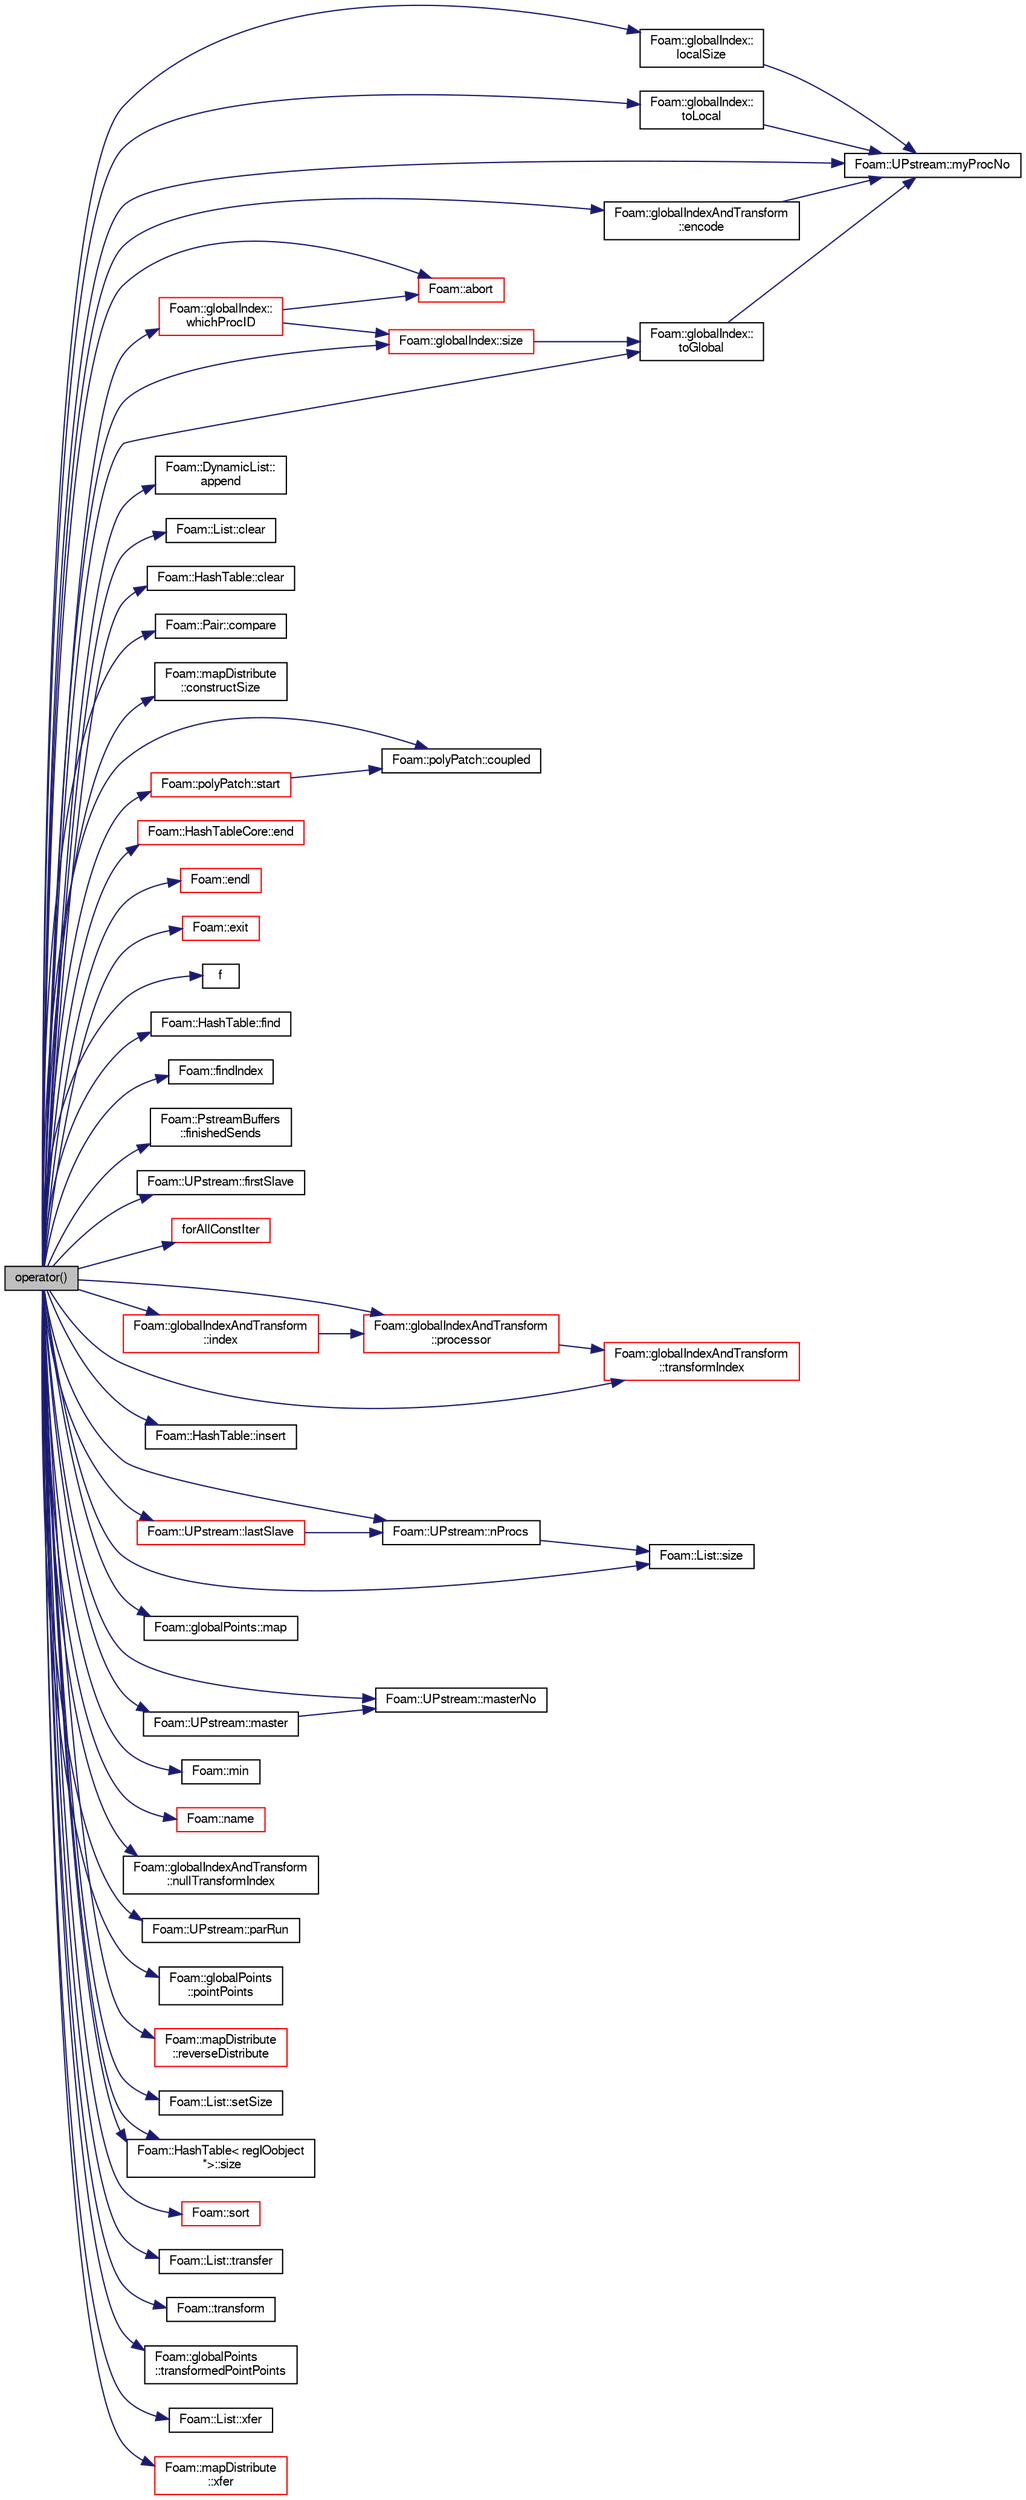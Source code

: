 digraph "operator()"
{
  bgcolor="transparent";
  edge [fontname="FreeSans",fontsize="10",labelfontname="FreeSans",labelfontsize="10"];
  node [fontname="FreeSans",fontsize="10",shape=record];
  rankdir="LR";
  Node113 [label="operator()",height=0.2,width=0.4,color="black", fillcolor="grey75", style="filled", fontcolor="black"];
  Node113 -> Node114 [color="midnightblue",fontsize="10",style="solid",fontname="FreeSans"];
  Node114 [label="Foam::abort",height=0.2,width=0.4,color="red",URL="$a21124.html#a447107a607d03e417307c203fa5fb44b"];
  Node113 -> Node157 [color="midnightblue",fontsize="10",style="solid",fontname="FreeSans"];
  Node157 [label="Foam::DynamicList::\lappend",height=0.2,width=0.4,color="black",URL="$a25890.html#a7b67b42af715604376ad63a681dee6d8",tooltip="Append an element at the end of the list. "];
  Node113 -> Node158 [color="midnightblue",fontsize="10",style="solid",fontname="FreeSans"];
  Node158 [label="Foam::List::clear",height=0.2,width=0.4,color="black",URL="$a25694.html#ac8bb3912a3ce86b15842e79d0b421204",tooltip="Clear the list, i.e. set size to zero. "];
  Node113 -> Node159 [color="midnightblue",fontsize="10",style="solid",fontname="FreeSans"];
  Node159 [label="Foam::HashTable::clear",height=0.2,width=0.4,color="black",URL="$a25702.html#ac8bb3912a3ce86b15842e79d0b421204",tooltip="Clear all entries from table. "];
  Node113 -> Node160 [color="midnightblue",fontsize="10",style="solid",fontname="FreeSans"];
  Node160 [label="Foam::Pair::compare",height=0.2,width=0.4,color="black",URL="$a27638.html#abe7cde09024876fed088a4ab4a1e6551",tooltip="Compare Pairs. "];
  Node113 -> Node161 [color="midnightblue",fontsize="10",style="solid",fontname="FreeSans"];
  Node161 [label="Foam::mapDistribute\l::constructSize",height=0.2,width=0.4,color="black",URL="$a27362.html#aafa5c5eaac08986c309d43bb80c2ab1f",tooltip="Constructed data size. "];
  Node113 -> Node162 [color="midnightblue",fontsize="10",style="solid",fontname="FreeSans"];
  Node162 [label="Foam::polyPatch::coupled",height=0.2,width=0.4,color="black",URL="$a27478.html#a39c01db0e66d00fe0621a0c7e5fc4ead",tooltip="Return true if this patch is geometrically coupled (i.e. faces and. "];
  Node113 -> Node163 [color="midnightblue",fontsize="10",style="solid",fontname="FreeSans"];
  Node163 [label="Foam::globalIndexAndTransform\l::encode",height=0.2,width=0.4,color="black",URL="$a27690.html#ab72afd5501e826d970da33206a166183",tooltip="Encode index and bare index as components on own processor. "];
  Node163 -> Node164 [color="midnightblue",fontsize="10",style="solid",fontname="FreeSans"];
  Node164 [label="Foam::UPstream::myProcNo",height=0.2,width=0.4,color="black",URL="$a26270.html#afc74d89573de32a3032c916f8cdd1733",tooltip="Number of this process (starting from masterNo() = 0) "];
  Node113 -> Node165 [color="midnightblue",fontsize="10",style="solid",fontname="FreeSans"];
  Node165 [label="Foam::HashTableCore::end",height=0.2,width=0.4,color="red",URL="$a25706.html#a540580a296c0ff351686ceb4f27b6fe6",tooltip="iteratorEnd set to beyond the end of any HashTable "];
  Node113 -> Node122 [color="midnightblue",fontsize="10",style="solid",fontname="FreeSans"];
  Node122 [label="Foam::endl",height=0.2,width=0.4,color="red",URL="$a21124.html#a2db8fe02a0d3909e9351bb4275b23ce4",tooltip="Add newline and flush stream. "];
  Node113 -> Node173 [color="midnightblue",fontsize="10",style="solid",fontname="FreeSans"];
  Node173 [label="Foam::exit",height=0.2,width=0.4,color="red",URL="$a21124.html#a06ca7250d8e89caf05243ec094843642"];
  Node113 -> Node177 [color="midnightblue",fontsize="10",style="solid",fontname="FreeSans"];
  Node177 [label="f",height=0.2,width=0.4,color="black",URL="$a17900.html#a888be93833ac7a23170555c69c690288"];
  Node113 -> Node178 [color="midnightblue",fontsize="10",style="solid",fontname="FreeSans"];
  Node178 [label="Foam::HashTable::find",height=0.2,width=0.4,color="black",URL="$a25702.html#a76b2c74ebd9f33fa9f76261b027ffc11",tooltip="Find and return an iterator set at the hashedEntry. "];
  Node113 -> Node179 [color="midnightblue",fontsize="10",style="solid",fontname="FreeSans"];
  Node179 [label="Foam::findIndex",height=0.2,width=0.4,color="black",URL="$a21124.html#ac16695f83f370df159eed19f92d095fb",tooltip="Find first occurence of given element and return index,. "];
  Node113 -> Node180 [color="midnightblue",fontsize="10",style="solid",fontname="FreeSans"];
  Node180 [label="Foam::PstreamBuffers\l::finishedSends",height=0.2,width=0.4,color="black",URL="$a26254.html#a9a9e71480e6b0d1b6d8ef3450eb576ce",tooltip="Mark all sends as having been done. This will start receives. "];
  Node113 -> Node181 [color="midnightblue",fontsize="10",style="solid",fontname="FreeSans"];
  Node181 [label="Foam::UPstream::firstSlave",height=0.2,width=0.4,color="black",URL="$a26270.html#acf61876860b10a79aff95e52dd0c533f",tooltip="Process index of first slave. "];
  Node113 -> Node182 [color="midnightblue",fontsize="10",style="solid",fontname="FreeSans"];
  Node182 [label="forAllConstIter",height=0.2,width=0.4,color="red",URL="$a38141.html#ae21e2836509b0fa7f7cedf6493b11b09"];
  Node113 -> Node428 [color="midnightblue",fontsize="10",style="solid",fontname="FreeSans"];
  Node428 [label="Foam::globalIndexAndTransform\l::index",height=0.2,width=0.4,color="red",URL="$a27690.html#abca5287da59367ed8b030adc0a99b820",tooltip="Index carried by the object. "];
  Node428 -> Node430 [color="midnightblue",fontsize="10",style="solid",fontname="FreeSans"];
  Node430 [label="Foam::globalIndexAndTransform\l::processor",height=0.2,width=0.4,color="red",URL="$a27690.html#a733cc3d1c9c5b5aa291c9deb2d695573",tooltip="Which processor does this come from? "];
  Node430 -> Node432 [color="midnightblue",fontsize="10",style="solid",fontname="FreeSans"];
  Node432 [label="Foam::globalIndexAndTransform\l::transformIndex",height=0.2,width=0.4,color="red",URL="$a27690.html#a045b8e246ccc41fb39e9918a1c9fb783",tooltip="Transform carried by the object. "];
  Node113 -> Node389 [color="midnightblue",fontsize="10",style="solid",fontname="FreeSans"];
  Node389 [label="Foam::HashTable::insert",height=0.2,width=0.4,color="black",URL="$a25702.html#a5eee1e0e199ad59b9cb3916cd42156e0",tooltip="Insert a new hashedEntry. "];
  Node113 -> Node433 [color="midnightblue",fontsize="10",style="solid",fontname="FreeSans"];
  Node433 [label="Foam::UPstream::lastSlave",height=0.2,width=0.4,color="red",URL="$a26270.html#a6ba6de79b96f3b7f2d987b2b657f47e1",tooltip="Process index of last slave. "];
  Node433 -> Node338 [color="midnightblue",fontsize="10",style="solid",fontname="FreeSans"];
  Node338 [label="Foam::UPstream::nProcs",height=0.2,width=0.4,color="black",URL="$a26270.html#aada0e04d8127eda8ee95be0772754a4f",tooltip="Number of processes in parallel run. "];
  Node338 -> Node231 [color="midnightblue",fontsize="10",style="solid",fontname="FreeSans"];
  Node231 [label="Foam::List::size",height=0.2,width=0.4,color="black",URL="$a25694.html#a8a5f6fa29bd4b500caf186f60245b384",tooltip="Override size to be inconsistent with allocated storage. "];
  Node113 -> Node434 [color="midnightblue",fontsize="10",style="solid",fontname="FreeSans"];
  Node434 [label="Foam::globalIndex::\llocalSize",height=0.2,width=0.4,color="black",URL="$a27330.html#a31e10db2f353603a8ab2517c4d101e06",tooltip="my local size "];
  Node434 -> Node164 [color="midnightblue",fontsize="10",style="solid",fontname="FreeSans"];
  Node113 -> Node435 [color="midnightblue",fontsize="10",style="solid",fontname="FreeSans"];
  Node435 [label="Foam::globalPoints::map",height=0.2,width=0.4,color="black",URL="$a27342.html#a6f719d71f56ee9f97626c13b322ea4fe",tooltip="Corresponding map. "];
  Node113 -> Node329 [color="midnightblue",fontsize="10",style="solid",fontname="FreeSans"];
  Node329 [label="Foam::UPstream::master",height=0.2,width=0.4,color="black",URL="$a26270.html#a36af549940a0aae3733774649594489f",tooltip="Am I the master process. "];
  Node329 -> Node330 [color="midnightblue",fontsize="10",style="solid",fontname="FreeSans"];
  Node330 [label="Foam::UPstream::masterNo",height=0.2,width=0.4,color="black",URL="$a26270.html#a30260fa445b5e3e14a9042269664adde",tooltip="Process index of the master. "];
  Node113 -> Node330 [color="midnightblue",fontsize="10",style="solid",fontname="FreeSans"];
  Node113 -> Node413 [color="midnightblue",fontsize="10",style="solid",fontname="FreeSans"];
  Node413 [label="Foam::min",height=0.2,width=0.4,color="black",URL="$a21124.html#a253e112ad2d56d96230ff39ea7f442dc"];
  Node113 -> Node164 [color="midnightblue",fontsize="10",style="solid",fontname="FreeSans"];
  Node113 -> Node313 [color="midnightblue",fontsize="10",style="solid",fontname="FreeSans"];
  Node313 [label="Foam::name",height=0.2,width=0.4,color="red",URL="$a21124.html#adcb0df2bd4953cb6bb390272d8263c3a",tooltip="Return a string representation of a complex. "];
  Node113 -> Node338 [color="midnightblue",fontsize="10",style="solid",fontname="FreeSans"];
  Node113 -> Node436 [color="midnightblue",fontsize="10",style="solid",fontname="FreeSans"];
  Node436 [label="Foam::globalIndexAndTransform\l::nullTransformIndex",height=0.2,width=0.4,color="black",URL="$a27690.html#a78984df8a1ade6e191693aae57670aee",tooltip="Return the transformIndex (index in transformPermutations) "];
  Node113 -> Node138 [color="midnightblue",fontsize="10",style="solid",fontname="FreeSans"];
  Node138 [label="Foam::UPstream::parRun",height=0.2,width=0.4,color="black",URL="$a26270.html#adbb27f04b5705440fb8b09f278059011",tooltip="Is this a parallel run? "];
  Node113 -> Node437 [color="midnightblue",fontsize="10",style="solid",fontname="FreeSans"];
  Node437 [label="Foam::globalPoints\l::pointPoints",height=0.2,width=0.4,color="black",URL="$a27342.html#a9aba3df1ffb19c97e14be68a42abe382",tooltip="Non-transformed connected points per point (in mapDistribute. "];
  Node113 -> Node430 [color="midnightblue",fontsize="10",style="solid",fontname="FreeSans"];
  Node113 -> Node438 [color="midnightblue",fontsize="10",style="solid",fontname="FreeSans"];
  Node438 [label="Foam::mapDistribute\l::reverseDistribute",height=0.2,width=0.4,color="red",URL="$a27362.html#af4843479bbb5ce26fab0dbefd525c410",tooltip="Reverse distribute data using default commsType. "];
  Node113 -> Node194 [color="midnightblue",fontsize="10",style="solid",fontname="FreeSans"];
  Node194 [label="Foam::List::setSize",height=0.2,width=0.4,color="black",URL="$a25694.html#aedb985ffeaf1bdbfeccc2a8730405703",tooltip="Reset size of List. "];
  Node113 -> Node231 [color="midnightblue",fontsize="10",style="solid",fontname="FreeSans"];
  Node113 -> Node445 [color="midnightblue",fontsize="10",style="solid",fontname="FreeSans"];
  Node445 [label="Foam::globalIndex::size",height=0.2,width=0.4,color="red",URL="$a27330.html#a47b3bf30da1eb3ab8076b5fbe00e0494",tooltip="Global sum of localSizes. "];
  Node445 -> Node447 [color="midnightblue",fontsize="10",style="solid",fontname="FreeSans"];
  Node447 [label="Foam::globalIndex::\ltoGlobal",height=0.2,width=0.4,color="black",URL="$a27330.html#a6e3eb58016c27d6ea3dddea039e43ed5",tooltip="From local to global. "];
  Node447 -> Node164 [color="midnightblue",fontsize="10",style="solid",fontname="FreeSans"];
  Node113 -> Node298 [color="midnightblue",fontsize="10",style="solid",fontname="FreeSans"];
  Node298 [label="Foam::HashTable\< regIOobject\l *\>::size",height=0.2,width=0.4,color="black",URL="$a25702.html#a47b3bf30da1eb3ab8076b5fbe00e0494",tooltip="Return number of elements in table. "];
  Node113 -> Node298 [color="midnightblue",fontsize="10",style="solid",fontname="FreeSans"];
  Node113 -> Node448 [color="midnightblue",fontsize="10",style="solid",fontname="FreeSans"];
  Node448 [label="Foam::sort",height=0.2,width=0.4,color="red",URL="$a21124.html#a8040176c5570405aa954090217c37fbe"];
  Node113 -> Node450 [color="midnightblue",fontsize="10",style="solid",fontname="FreeSans"];
  Node450 [label="Foam::polyPatch::start",height=0.2,width=0.4,color="red",URL="$a27478.html#a6bfd3e3abb11e98bdb4b98671cec1234",tooltip="Return start label of this patch in the polyMesh face list. "];
  Node450 -> Node162 [color="midnightblue",fontsize="10",style="solid",fontname="FreeSans"];
  Node113 -> Node447 [color="midnightblue",fontsize="10",style="solid",fontname="FreeSans"];
  Node113 -> Node457 [color="midnightblue",fontsize="10",style="solid",fontname="FreeSans"];
  Node457 [label="Foam::globalIndex::\ltoLocal",height=0.2,width=0.4,color="black",URL="$a27330.html#adb55002664ead0ff139348c2cabc9a6e",tooltip="From global to local on current processor. "];
  Node457 -> Node164 [color="midnightblue",fontsize="10",style="solid",fontname="FreeSans"];
  Node113 -> Node442 [color="midnightblue",fontsize="10",style="solid",fontname="FreeSans"];
  Node442 [label="Foam::List::transfer",height=0.2,width=0.4,color="black",URL="$a25694.html#a25ad1d2084d16b234b0cf91c07e832c0",tooltip="Transfer the contents of the argument List into this list. "];
  Node113 -> Node458 [color="midnightblue",fontsize="10",style="solid",fontname="FreeSans"];
  Node458 [label="Foam::transform",height=0.2,width=0.4,color="black",URL="$a21124.html#a919915170941701c1223291531ad010c"];
  Node113 -> Node459 [color="midnightblue",fontsize="10",style="solid",fontname="FreeSans"];
  Node459 [label="Foam::globalPoints\l::transformedPointPoints",height=0.2,width=0.4,color="black",URL="$a27342.html#a0e30209c4b641891990feda865e927ba",tooltip="Transformed points per point (in mapDistribute indices) "];
  Node113 -> Node432 [color="midnightblue",fontsize="10",style="solid",fontname="FreeSans"];
  Node113 -> Node460 [color="midnightblue",fontsize="10",style="solid",fontname="FreeSans"];
  Node460 [label="Foam::globalIndex::\lwhichProcID",height=0.2,width=0.4,color="red",URL="$a27330.html#a2290e78754eefe18bf9f30479d67a004",tooltip="Which processor does global come from? Binary search. "];
  Node460 -> Node114 [color="midnightblue",fontsize="10",style="solid",fontname="FreeSans"];
  Node460 -> Node445 [color="midnightblue",fontsize="10",style="solid",fontname="FreeSans"];
  Node113 -> Node462 [color="midnightblue",fontsize="10",style="solid",fontname="FreeSans"];
  Node462 [label="Foam::List::xfer",height=0.2,width=0.4,color="black",URL="$a25694.html#a48f43ee271fb2edb0fb241b72af0e59c",tooltip="Transfer contents to the Xfer container. "];
  Node113 -> Node463 [color="midnightblue",fontsize="10",style="solid",fontname="FreeSans"];
  Node463 [label="Foam::mapDistribute\l::xfer",height=0.2,width=0.4,color="red",URL="$a27362.html#aa06becfc3664361f898aa510ee48fe99",tooltip="Transfer contents to the Xfer container. "];
}
